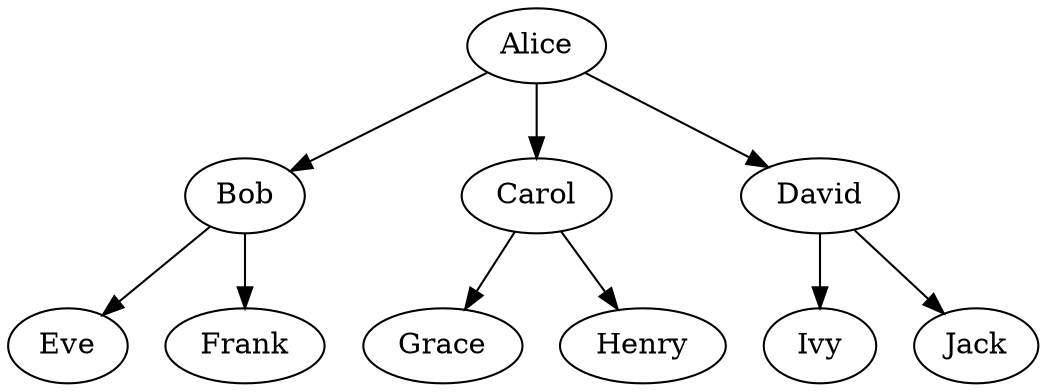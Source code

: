 digraph family_tree {
    // Simple family tree for descendant counting example
    rankdir=TB;
    
    A [label="Alice"];
    B [label="Bob"];
    C [label="Carol"];
    D [label="David"];
    E [label="Eve"];
    F [label="Frank"];
    G [label="Grace"];
    H [label="Henry"];
    I [label="Ivy"];
    J [label="Jack"];
    
    // Tree structure
    A -> B;
    A -> C;
    A -> D;
    
    B -> E;
    B -> F;
    
    C -> G;
    C -> H;
    
    D -> I;
    D -> J;
} 